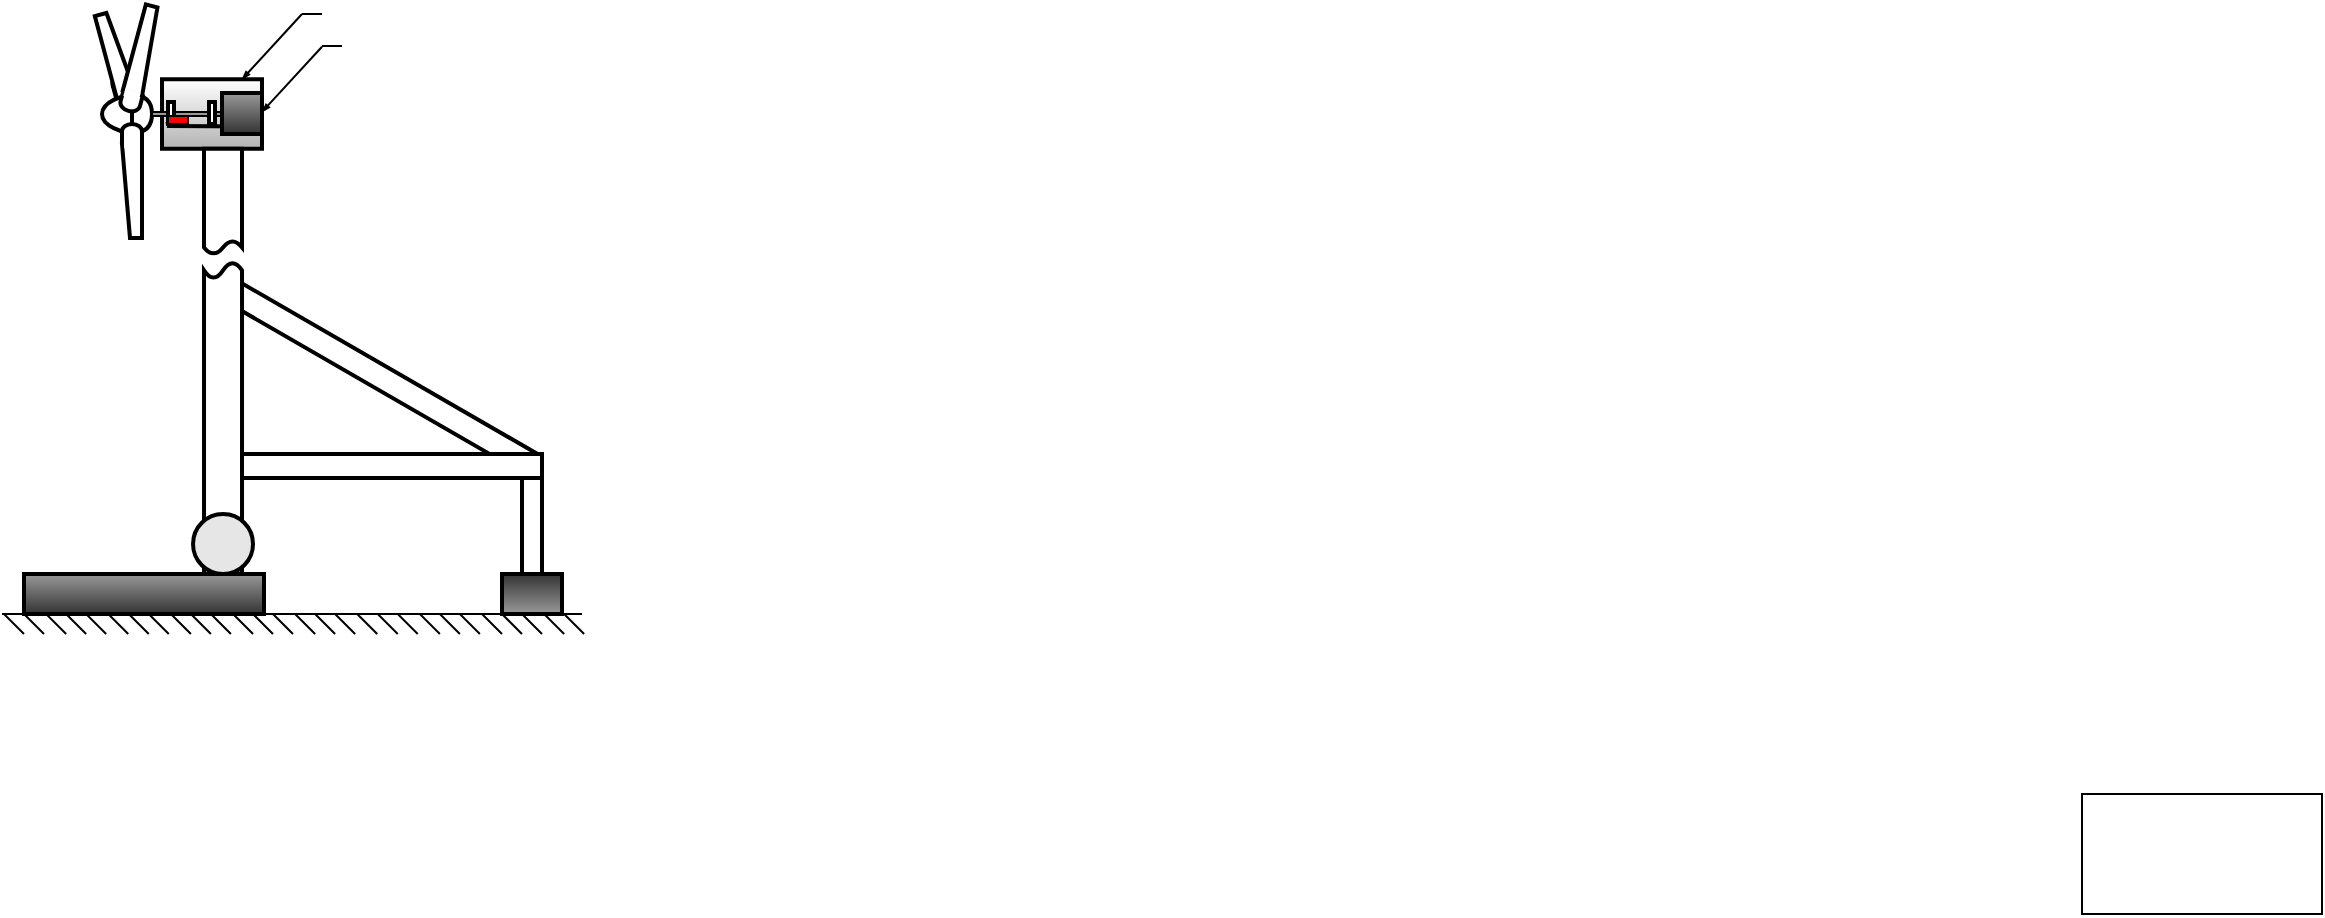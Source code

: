 <mxfile version="14.4.8" type="google" pages="2"><diagram id="IuGWViyzF6JiXR_5oGjX" name="Page-1"><mxGraphModel dx="781" dy="1151" grid="1" gridSize="10" guides="1" tooltips="1" connect="1" arrows="0" fold="1" page="1" pageScale="1" pageWidth="850" pageHeight="1100" math="0" shadow="0"><root><mxCell id="0"/><mxCell id="1" parent="0"/><mxCell id="r4L8Mqo4bVI7-Z95vTAD-11" value="" style="rounded=0;whiteSpace=wrap;html=1;rotation=30;strokeWidth=2;" parent="1" vertex="1"><mxGeometry x="171.71" y="255.71" width="175.51" height="12" as="geometry"/></mxCell><mxCell id="CutNhMuoMRTzPZjCiV71-31" value="" style="group;rotation=-195;strokeWidth=2;" parent="1" vertex="1" connectable="0"><mxGeometry x="124" y="79" width="20" height="54" as="geometry"/></mxCell><mxCell id="CutNhMuoMRTzPZjCiV71-32" value="" style="shape=cylinder3;whiteSpace=wrap;html=1;boundedLbl=1;backgroundOutline=1;size=3.667;rotation=-375;strokeWidth=2;" parent="CutNhMuoMRTzPZjCiV71-31" vertex="1"><mxGeometry x="3" y="31.32" width="10" height="21.789" as="geometry"/></mxCell><mxCell id="CutNhMuoMRTzPZjCiV71-33" value="" style="rounded=0;whiteSpace=wrap;html=1;strokeColor=none;rotation=-195;strokeWidth=2;" parent="CutNhMuoMRTzPZjCiV71-31" vertex="1"><mxGeometry y="14.04" width="19.5" height="27.853" as="geometry"/></mxCell><mxCell id="CutNhMuoMRTzPZjCiV71-34" value="" style="shape=stencil(rZJNDoMgEIVPw55CPEBD23uMipWIYIBqe/vyZ1JrdWGasJn3hm8GZhBltoWBI4IV9BzRCyKklFB7hXixTcoJ4xRPKS5yCHbglUvaCEZAKfNF64zu+CRqlxFCtdwIF1x6Rfjsc8KhrISquxv9UPXCmO0BAmFlzHavx9D8MxUhua/XV9uI3HYYUqgPxhJxAFD8m3DoGce+opLa8s0syry+GkhUN6ZIWaMN3xlvI6RMu/KjaiSvAFFNWxuFNw==);whiteSpace=wrap;html=1;rotation=-195;strokeWidth=2;" parent="CutNhMuoMRTzPZjCiV71-31" vertex="1"><mxGeometry x="-2" width="10" height="44.526" as="geometry"/></mxCell><mxCell id="CutNhMuoMRTzPZjCiV71-35" value="" style="rounded=0;whiteSpace=wrap;html=1;strokeColor=none;rotation=-195;strokeWidth=2;" parent="CutNhMuoMRTzPZjCiV71-31" vertex="1"><mxGeometry x="4" y="42.12" width="9" height="3.884" as="geometry"/></mxCell><mxCell id="CutNhMuoMRTzPZjCiV71-1" value="" style="ellipse;whiteSpace=wrap;html=1;strokeWidth=2;" parent="1" vertex="1"><mxGeometry x="120" y="120" width="40" height="20" as="geometry"/></mxCell><mxCell id="CutNhMuoMRTzPZjCiV71-3" value="" style="rounded=0;whiteSpace=wrap;html=1;strokeColor=none;" parent="1" vertex="1"><mxGeometry x="140" y="112.63" width="120" height="50" as="geometry"/></mxCell><mxCell id="CutNhMuoMRTzPZjCiV71-2" value="" style="shape=or;whiteSpace=wrap;html=1;strokeWidth=2;" parent="1" vertex="1"><mxGeometry x="135" y="120.5" width="10" height="19" as="geometry"/></mxCell><mxCell id="CutNhMuoMRTzPZjCiV71-20" value="" style="group;strokeWidth=2;" parent="1" vertex="1" connectable="0"><mxGeometry x="120" y="135" width="20" height="57" as="geometry"/></mxCell><mxCell id="CutNhMuoMRTzPZjCiV71-4" value="" style="shape=cylinder3;whiteSpace=wrap;html=1;boundedLbl=1;backgroundOutline=1;size=3.667;rotation=-180;strokeWidth=2;" parent="CutNhMuoMRTzPZjCiV71-20" vertex="1"><mxGeometry x="10" width="10" height="23" as="geometry"/></mxCell><mxCell id="CutNhMuoMRTzPZjCiV71-17" value="" style="rounded=0;whiteSpace=wrap;html=1;strokeColor=none;strokeWidth=2;" parent="CutNhMuoMRTzPZjCiV71-20" vertex="1"><mxGeometry y="10.6" width="19.5" height="29.4" as="geometry"/></mxCell><mxCell id="CutNhMuoMRTzPZjCiV71-16" value="" style="shape=stencil(rZJNDoMgEIVPw55CPEBD23uMipWIYIBqe/vyZ1JrdWGasJn3hm8GZhBltoWBI4IV9BzRCyKklFB7hXixTcoJ4xRPKS5yCHbglUvaCEZAKfNF64zu+CRqlxFCtdwIF1x6Rfjsc8KhrISquxv9UPXCmO0BAmFlzHavx9D8MxUhua/XV9uI3HYYUqgPxhJxAFD8m3DoGce+opLa8s0syry+GkhUN6ZIWaMN3xlvI6RMu/KjaiSvAFFNWxuFNw==);whiteSpace=wrap;html=1;strokeWidth=2;" parent="CutNhMuoMRTzPZjCiV71-20" vertex="1"><mxGeometry x="10" y="10" width="10" height="47" as="geometry"/></mxCell><mxCell id="CutNhMuoMRTzPZjCiV71-10" value="" style="rounded=0;whiteSpace=wrap;html=1;strokeColor=none;strokeWidth=2;" parent="CutNhMuoMRTzPZjCiV71-20" vertex="1"><mxGeometry x="11" y="6.5" width="8" height="5.5" as="geometry"/></mxCell><mxCell id="CutNhMuoMRTzPZjCiV71-26" value="" style="group;rotation=-165;strokeWidth=2;" parent="1" vertex="1" connectable="0"><mxGeometry x="135" y="79" width="20" height="54" as="geometry"/></mxCell><mxCell id="CutNhMuoMRTzPZjCiV71-27" value="" style="shape=cylinder3;whiteSpace=wrap;html=1;boundedLbl=1;backgroundOutline=1;size=3.667;rotation=-345;strokeWidth=2;" parent="CutNhMuoMRTzPZjCiV71-26" vertex="1"><mxGeometry x="-4" y="28.004" width="10" height="21.789" as="geometry"/></mxCell><mxCell id="CutNhMuoMRTzPZjCiV71-28" value="" style="rounded=0;whiteSpace=wrap;html=1;strokeColor=none;rotation=-165;strokeWidth=2;" parent="CutNhMuoMRTzPZjCiV71-26" vertex="1"><mxGeometry y="13.794" width="19.5" height="27.853" as="geometry"/></mxCell><mxCell id="CutNhMuoMRTzPZjCiV71-29" value="" style="shape=stencil(rZJNDoMgEIVPw55CPEBD23uMipWIYIBqe/vyZ1JrdWGasJn3hm8GZhBltoWBI4IV9BzRCyKklFB7hXixTcoJ4xRPKS5yCHbglUvaCEZAKfNF64zu+CRqlxFCtdwIF1x6Rfjsc8KhrISquxv9UPXCmO0BAmFlzHavx9D8MxUhua/XV9uI3HYYUqgPxhJxAFD8m3DoGce+opLa8s0syry+GkhUN6ZIWaMN3xlvI6RMu/KjaiSvAFFNWxuFNw==);whiteSpace=wrap;html=1;rotation=-165;strokeWidth=2;" parent="CutNhMuoMRTzPZjCiV71-26" vertex="1"><mxGeometry x="1" y="-3.259" width="10" height="44.526" as="geometry"/></mxCell><mxCell id="CutNhMuoMRTzPZjCiV71-30" value="" style="rounded=0;whiteSpace=wrap;html=1;strokeColor=none;rotation=-165;strokeWidth=2;" parent="CutNhMuoMRTzPZjCiV71-26" vertex="1"><mxGeometry x="-3.98" y="39.24" width="8" height="3.88" as="geometry"/></mxCell><mxCell id="CutNhMuoMRTzPZjCiV71-39" value="" style="whiteSpace=wrap;html=1;strokeWidth=2;fillColor=#B3B3B3;gradientColor=#ffffff;gradientDirection=north;" parent="1" vertex="1"><mxGeometry x="150" y="112.63" width="50" height="34.75" as="geometry"/></mxCell><mxCell id="CutNhMuoMRTzPZjCiV71-40" value="" style="rounded=0;whiteSpace=wrap;html=1;strokeWidth=1;fillColor=#999999;" parent="1" vertex="1"><mxGeometry x="145" y="129" width="35" height="2" as="geometry"/></mxCell><mxCell id="CutNhMuoMRTzPZjCiV71-42" value="" style="endArrow=none;html=1;strokeWidth=2;exitX=-0.053;exitY=1.256;exitDx=0;exitDy=0;exitPerimeter=0;entryX=0.964;entryY=0.817;entryDx=0;entryDy=0;entryPerimeter=0;" parent="1" source="CutNhMuoMRTzPZjCiV71-50" target="CutNhMuoMRTzPZjCiV71-41" edge="1"><mxGeometry width="50" height="50" relative="1" as="geometry"><mxPoint x="152" y="135" as="sourcePoint"/><mxPoint x="200" y="135" as="targetPoint"/></mxGeometry></mxCell><mxCell id="CutNhMuoMRTzPZjCiV71-43" value="" style="rounded=0;whiteSpace=wrap;html=1;strokeWidth=2;" parent="1" vertex="1"><mxGeometry x="153" y="124" width="3" height="11" as="geometry"/></mxCell><mxCell id="CutNhMuoMRTzPZjCiV71-44" value="" style="rounded=0;whiteSpace=wrap;html=1;strokeWidth=2;" parent="1" vertex="1"><mxGeometry x="173.5" y="124" width="3" height="11" as="geometry"/></mxCell><mxCell id="CutNhMuoMRTzPZjCiV71-41" value="" style="whiteSpace=wrap;html=1;strokeWidth=2;gradientDirection=north;gradientColor=#999999;fillColor=#333333;" parent="1" vertex="1"><mxGeometry x="180" y="119.5" width="20" height="20.5" as="geometry"/></mxCell><mxCell id="CutNhMuoMRTzPZjCiV71-47" value="" style="shape=document;whiteSpace=wrap;html=1;boundedLbl=1;size=0.125;strokeWidth=2;" parent="1" vertex="1"><mxGeometry x="171" y="147.38" width="19" height="52.62" as="geometry"/></mxCell><mxCell id="CutNhMuoMRTzPZjCiV71-48" value="" style="shape=document;whiteSpace=wrap;html=1;boundedLbl=1;size=0.051;direction=south;rotation=90;strokeWidth=2;" parent="1" vertex="1"><mxGeometry x="102.06" y="273.13" width="156.9" height="19" as="geometry"/></mxCell><mxCell id="CutNhMuoMRTzPZjCiV71-50" value="" style="rounded=0;whiteSpace=wrap;html=1;fillColor=#FF0000;strokeWidth=1;" parent="1" vertex="1"><mxGeometry x="153" y="131" width="10" height="4" as="geometry"/></mxCell><mxCell id="CutNhMuoMRTzPZjCiV71-51" value="" style="endArrow=none;html=1;strokeWidth=2;" parent="1" target="CutNhMuoMRTzPZjCiV71-50" edge="1"><mxGeometry width="50" height="50" relative="1" as="geometry"><mxPoint x="152" y="135" as="sourcePoint"/><mxPoint x="200" y="135" as="targetPoint"/></mxGeometry></mxCell><mxCell id="CutNhMuoMRTzPZjCiV71-101" value="" style="rounded=0;whiteSpace=wrap;html=1;strokeColor=#000000;strokeWidth=1;fillColor=#FFFFFF;fontFamily=Times New Roman;" parent="1" vertex="1"><mxGeometry x="1110" y="470" width="120" height="60" as="geometry"/></mxCell><mxCell id="r4L8Mqo4bVI7-Z95vTAD-2" value="" style="endArrow=none;html=1;" parent="1" edge="1"><mxGeometry width="50" height="50" relative="1" as="geometry"><mxPoint x="220" y="80" as="sourcePoint"/><mxPoint x="230" y="80" as="targetPoint"/></mxGeometry></mxCell><mxCell id="r4L8Mqo4bVI7-Z95vTAD-4" value="" style="endArrow=blockThin;html=1;endSize=2;startSize=1;endFill=1;" parent="1" edge="1"><mxGeometry width="50" height="50" relative="1" as="geometry"><mxPoint x="220" y="80" as="sourcePoint"/><mxPoint x="190" y="112.63" as="targetPoint"/></mxGeometry></mxCell><mxCell id="r4L8Mqo4bVI7-Z95vTAD-5" value="" style="endArrow=blockThin;html=1;endSize=2;startSize=1;endFill=1;" parent="1" edge="1"><mxGeometry width="50" height="50" relative="1" as="geometry"><mxPoint x="230" y="96.37" as="sourcePoint"/><mxPoint x="200" y="129.0" as="targetPoint"/></mxGeometry></mxCell><mxCell id="r4L8Mqo4bVI7-Z95vTAD-6" value="" style="endArrow=none;html=1;" parent="1" edge="1"><mxGeometry width="50" height="50" relative="1" as="geometry"><mxPoint x="230" y="96" as="sourcePoint"/><mxPoint x="240" y="96" as="targetPoint"/></mxGeometry></mxCell><mxCell id="r4L8Mqo4bVI7-Z95vTAD-7" value="" style="rounded=0;whiteSpace=wrap;html=1;fillColor=#333333;gradientColor=#999999;gradientDirection=north;strokeWidth=2;" parent="1" vertex="1"><mxGeometry x="81" y="360" width="120" height="20" as="geometry"/></mxCell><mxCell id="r4L8Mqo4bVI7-Z95vTAD-8" value="" style="ellipse;whiteSpace=wrap;html=1;aspect=fixed;gradientDirection=north;fillColor=#E6E6E6;strokeWidth=2;" parent="1" vertex="1"><mxGeometry x="165.51" y="330" width="30" height="30" as="geometry"/></mxCell><mxCell id="r4L8Mqo4bVI7-Z95vTAD-9" value="" style="rounded=0;whiteSpace=wrap;html=1;strokeWidth=2;" parent="1" vertex="1"><mxGeometry x="330" y="310" width="10" height="50" as="geometry"/></mxCell><mxCell id="r4L8Mqo4bVI7-Z95vTAD-10" value="" style="rounded=0;whiteSpace=wrap;html=1;strokeWidth=2;fillColor=#FFFFFF;" parent="1" vertex="1"><mxGeometry x="190" y="300" width="150" height="12" as="geometry"/></mxCell><mxCell id="r4L8Mqo4bVI7-Z95vTAD-12" value="" style="rounded=0;whiteSpace=wrap;html=1;fillColor=#333333;gradientColor=#999999;strokeWidth=2;" parent="1" vertex="1"><mxGeometry x="320" y="360" width="30" height="20" as="geometry"/></mxCell><mxCell id="r4L8Mqo4bVI7-Z95vTAD-13" value="" style="endArrow=none;html=1;" parent="1" edge="1"><mxGeometry width="50" height="50" relative="1" as="geometry"><mxPoint x="70" y="380" as="sourcePoint"/><mxPoint x="360" y="380" as="targetPoint"/></mxGeometry></mxCell><mxCell id="r4L8Mqo4bVI7-Z95vTAD-14" value="" style="endArrow=none;html=1;" parent="1" edge="1"><mxGeometry width="50" height="50" relative="1" as="geometry"><mxPoint x="71" y="380" as="sourcePoint"/><mxPoint x="81" y="390" as="targetPoint"/></mxGeometry></mxCell><mxCell id="r4L8Mqo4bVI7-Z95vTAD-15" value="" style="endArrow=none;html=1;" parent="1" edge="1"><mxGeometry width="50" height="50" relative="1" as="geometry"><mxPoint x="81" y="380" as="sourcePoint"/><mxPoint x="91" y="390" as="targetPoint"/></mxGeometry></mxCell><mxCell id="r4L8Mqo4bVI7-Z95vTAD-16" value="" style="endArrow=none;html=1;" parent="1" edge="1"><mxGeometry width="50" height="50" relative="1" as="geometry"><mxPoint x="92.06" y="380" as="sourcePoint"/><mxPoint x="102.06" y="390" as="targetPoint"/></mxGeometry></mxCell><mxCell id="r4L8Mqo4bVI7-Z95vTAD-17" value="" style="endArrow=none;html=1;" parent="1" edge="1"><mxGeometry width="50" height="50" relative="1" as="geometry"><mxPoint x="102.06" y="380" as="sourcePoint"/><mxPoint x="112.06" y="390" as="targetPoint"/></mxGeometry></mxCell><mxCell id="r4L8Mqo4bVI7-Z95vTAD-18" value="" style="endArrow=none;html=1;" parent="1" edge="1"><mxGeometry width="50" height="50" relative="1" as="geometry"><mxPoint x="112.06" y="380" as="sourcePoint"/><mxPoint x="122.06" y="390" as="targetPoint"/></mxGeometry></mxCell><mxCell id="r4L8Mqo4bVI7-Z95vTAD-19" value="" style="endArrow=none;html=1;" parent="1" edge="1"><mxGeometry width="50" height="50" relative="1" as="geometry"><mxPoint x="123.12" y="380" as="sourcePoint"/><mxPoint x="133.12" y="390" as="targetPoint"/></mxGeometry></mxCell><mxCell id="r4L8Mqo4bVI7-Z95vTAD-20" value="" style="endArrow=none;html=1;" parent="1" edge="1"><mxGeometry width="50" height="50" relative="1" as="geometry"><mxPoint x="133.39" y="380" as="sourcePoint"/><mxPoint x="143.39" y="390" as="targetPoint"/></mxGeometry></mxCell><mxCell id="r4L8Mqo4bVI7-Z95vTAD-21" value="" style="endArrow=none;html=1;" parent="1" edge="1"><mxGeometry width="50" height="50" relative="1" as="geometry"><mxPoint x="143.39" y="380" as="sourcePoint"/><mxPoint x="153.39" y="390" as="targetPoint"/></mxGeometry></mxCell><mxCell id="r4L8Mqo4bVI7-Z95vTAD-22" value="" style="endArrow=none;html=1;" parent="1" edge="1"><mxGeometry width="50" height="50" relative="1" as="geometry"><mxPoint x="154.45" y="380" as="sourcePoint"/><mxPoint x="164.45" y="390" as="targetPoint"/></mxGeometry></mxCell><mxCell id="r4L8Mqo4bVI7-Z95vTAD-23" value="" style="endArrow=none;html=1;" parent="1" edge="1"><mxGeometry width="50" height="50" relative="1" as="geometry"><mxPoint x="164.45" y="380" as="sourcePoint"/><mxPoint x="174.45" y="390" as="targetPoint"/></mxGeometry></mxCell><mxCell id="r4L8Mqo4bVI7-Z95vTAD-24" value="" style="endArrow=none;html=1;" parent="1" edge="1"><mxGeometry width="50" height="50" relative="1" as="geometry"><mxPoint x="174.45" y="380" as="sourcePoint"/><mxPoint x="184.45" y="390" as="targetPoint"/></mxGeometry></mxCell><mxCell id="r4L8Mqo4bVI7-Z95vTAD-25" value="" style="endArrow=none;html=1;" parent="1" edge="1"><mxGeometry width="50" height="50" relative="1" as="geometry"><mxPoint x="185.51" y="380" as="sourcePoint"/><mxPoint x="195.51" y="390" as="targetPoint"/></mxGeometry></mxCell><mxCell id="r4L8Mqo4bVI7-Z95vTAD-26" value="" style="endArrow=none;html=1;" parent="1" edge="1"><mxGeometry width="50" height="50" relative="1" as="geometry"><mxPoint x="195.49" y="380" as="sourcePoint"/><mxPoint x="205.49" y="390" as="targetPoint"/></mxGeometry></mxCell><mxCell id="r4L8Mqo4bVI7-Z95vTAD-27" value="" style="endArrow=none;html=1;" parent="1" edge="1"><mxGeometry width="50" height="50" relative="1" as="geometry"><mxPoint x="205.49" y="380" as="sourcePoint"/><mxPoint x="215.49" y="390" as="targetPoint"/></mxGeometry></mxCell><mxCell id="r4L8Mqo4bVI7-Z95vTAD-28" value="" style="endArrow=none;html=1;" parent="1" edge="1"><mxGeometry width="50" height="50" relative="1" as="geometry"><mxPoint x="216.55" y="380" as="sourcePoint"/><mxPoint x="226.55" y="390" as="targetPoint"/></mxGeometry></mxCell><mxCell id="r4L8Mqo4bVI7-Z95vTAD-29" value="" style="endArrow=none;html=1;" parent="1" edge="1"><mxGeometry width="50" height="50" relative="1" as="geometry"><mxPoint x="226.55" y="380" as="sourcePoint"/><mxPoint x="236.55" y="390" as="targetPoint"/></mxGeometry></mxCell><mxCell id="r4L8Mqo4bVI7-Z95vTAD-30" value="" style="endArrow=none;html=1;" parent="1" edge="1"><mxGeometry width="50" height="50" relative="1" as="geometry"><mxPoint x="236.55" y="380" as="sourcePoint"/><mxPoint x="246.55" y="390" as="targetPoint"/></mxGeometry></mxCell><mxCell id="r4L8Mqo4bVI7-Z95vTAD-31" value="" style="endArrow=none;html=1;" parent="1" edge="1"><mxGeometry width="50" height="50" relative="1" as="geometry"><mxPoint x="247.61" y="380" as="sourcePoint"/><mxPoint x="257.61" y="390" as="targetPoint"/></mxGeometry></mxCell><mxCell id="r4L8Mqo4bVI7-Z95vTAD-32" value="" style="endArrow=none;html=1;" parent="1" edge="1"><mxGeometry width="50" height="50" relative="1" as="geometry"><mxPoint x="257.88" y="380" as="sourcePoint"/><mxPoint x="267.88" y="390" as="targetPoint"/></mxGeometry></mxCell><mxCell id="r4L8Mqo4bVI7-Z95vTAD-33" value="" style="endArrow=none;html=1;" parent="1" edge="1"><mxGeometry width="50" height="50" relative="1" as="geometry"><mxPoint x="267.88" y="380" as="sourcePoint"/><mxPoint x="277.88" y="390" as="targetPoint"/></mxGeometry></mxCell><mxCell id="r4L8Mqo4bVI7-Z95vTAD-34" value="" style="endArrow=none;html=1;" parent="1" edge="1"><mxGeometry width="50" height="50" relative="1" as="geometry"><mxPoint x="278.94" y="380" as="sourcePoint"/><mxPoint x="288.94" y="390" as="targetPoint"/></mxGeometry></mxCell><mxCell id="r4L8Mqo4bVI7-Z95vTAD-35" value="" style="endArrow=none;html=1;" parent="1" edge="1"><mxGeometry width="50" height="50" relative="1" as="geometry"><mxPoint x="288.94" y="380" as="sourcePoint"/><mxPoint x="298.94" y="390" as="targetPoint"/></mxGeometry></mxCell><mxCell id="r4L8Mqo4bVI7-Z95vTAD-36" value="" style="endArrow=none;html=1;" parent="1" edge="1"><mxGeometry width="50" height="50" relative="1" as="geometry"><mxPoint x="298.94" y="380" as="sourcePoint"/><mxPoint x="308.94" y="390" as="targetPoint"/></mxGeometry></mxCell><mxCell id="r4L8Mqo4bVI7-Z95vTAD-37" value="" style="endArrow=none;html=1;" parent="1" edge="1"><mxGeometry width="50" height="50" relative="1" as="geometry"><mxPoint x="310.0" y="380" as="sourcePoint"/><mxPoint x="320.0" y="390" as="targetPoint"/></mxGeometry></mxCell><mxCell id="r4L8Mqo4bVI7-Z95vTAD-38" value="" style="endArrow=none;html=1;" parent="1" edge="1"><mxGeometry width="50" height="50" relative="1" as="geometry"><mxPoint x="320" y="380" as="sourcePoint"/><mxPoint x="330" y="390" as="targetPoint"/></mxGeometry></mxCell><mxCell id="r4L8Mqo4bVI7-Z95vTAD-39" value="" style="endArrow=none;html=1;" parent="1" edge="1"><mxGeometry width="50" height="50" relative="1" as="geometry"><mxPoint x="330" y="380" as="sourcePoint"/><mxPoint x="340" y="390" as="targetPoint"/></mxGeometry></mxCell><mxCell id="r4L8Mqo4bVI7-Z95vTAD-40" value="" style="endArrow=none;html=1;" parent="1" edge="1"><mxGeometry width="50" height="50" relative="1" as="geometry"><mxPoint x="341.06" y="380" as="sourcePoint"/><mxPoint x="351.06" y="390" as="targetPoint"/></mxGeometry></mxCell><mxCell id="r4L8Mqo4bVI7-Z95vTAD-41" value="" style="endArrow=none;html=1;" parent="1" edge="1"><mxGeometry width="50" height="50" relative="1" as="geometry"><mxPoint x="351.06" y="380" as="sourcePoint"/><mxPoint x="361.06" y="390" as="targetPoint"/></mxGeometry></mxCell></root></mxGraphModel></diagram><diagram id="79cvDVNLeQ5BN0rjcyW1" name="Page-2"><mxGraphModel dx="539" dy="794" grid="1" gridSize="10" guides="1" tooltips="1" connect="1" arrows="1" fold="1" page="1" pageScale="1" pageWidth="850" pageHeight="1100" math="0" shadow="0"><root><mxCell id="DZEAZstwHsH8dn_DQITf-0"/><mxCell id="DZEAZstwHsH8dn_DQITf-1" parent="DZEAZstwHsH8dn_DQITf-0"/><mxCell id="DZEAZstwHsH8dn_DQITf-30" value="" style="rounded=1;whiteSpace=wrap;html=1;strokeWidth=2;fontFamily=Times New Roman;strokeColor=none;fillColor=#E6E6E6;shadow=1;" parent="DZEAZstwHsH8dn_DQITf-1" vertex="1"><mxGeometry x="110" y="310" width="520" height="220" as="geometry"/></mxCell><mxCell id="DZEAZstwHsH8dn_DQITf-43" value="LOAD" style="rounded=0;whiteSpace=wrap;html=1;strokeColor=#000000;strokeWidth=2;fontFamily=Times New Roman;fillColor=#66B2FF;fontStyle=1;shadow=1;" parent="DZEAZstwHsH8dn_DQITf-1" vertex="1"><mxGeometry x="650" y="410" width="70" height="80" as="geometry"/></mxCell><mxCell id="DZEAZstwHsH8dn_DQITf-51" value="" style="endArrow=none;html=1;strokeWidth=2;fontFamily=Times New Roman;rounded=1;startArrow=oval;startFill=1;endSize=1;startSize=1;endFill=0;strokeColor=#FF0000;shadow=1;" parent="DZEAZstwHsH8dn_DQITf-1" edge="1"><mxGeometry width="50" height="50" relative="1" as="geometry"><mxPoint x="709.66" y="430" as="sourcePoint"/><mxPoint x="710" y="340" as="targetPoint"/></mxGeometry></mxCell><mxCell id="DZEAZstwHsH8dn_DQITf-44" value="" style="endArrow=oval;html=1;strokeWidth=2;fontFamily=Times New Roman;rounded=1;startArrow=oval;startFill=1;endSize=1;startSize=1;endFill=1;strokeColor=#FF0000;shadow=1;" parent="DZEAZstwHsH8dn_DQITf-1" edge="1"><mxGeometry width="50" height="50" relative="1" as="geometry"><mxPoint x="659.66" y="430" as="sourcePoint"/><mxPoint x="660" y="340" as="targetPoint"/></mxGeometry></mxCell><mxCell id="DZEAZstwHsH8dn_DQITf-28" value="" style="rounded=1;whiteSpace=wrap;html=1;strokeWidth=2;fontFamily=Times New Roman;strokeColor=none;fillColor=#E6E6E6;shadow=1;" parent="DZEAZstwHsH8dn_DQITf-1" vertex="1"><mxGeometry x="110" y="65" width="620" height="155" as="geometry"/></mxCell><mxCell id="DZEAZstwHsH8dn_DQITf-29" value="" style="rounded=1;whiteSpace=wrap;html=1;strokeWidth=2;fontFamily=Times New Roman;strokeColor=none;fillColor=#E6E6E6;shadow=1;" parent="DZEAZstwHsH8dn_DQITf-1" vertex="1"><mxGeometry x="110" y="230" width="620" height="70" as="geometry"/></mxCell><mxCell id="DZEAZstwHsH8dn_DQITf-3" style="edgeStyle=orthogonalEdgeStyle;rounded=0;orthogonalLoop=1;jettySize=auto;html=1;exitX=0.5;exitY=0;exitDx=0;exitDy=0;entryX=0.5;entryY=1;entryDx=0;entryDy=0;endArrow=none;endFill=0;endSize=3;strokeColor=#0000FF;strokeWidth=2;fontFamily=Times New Roman;shadow=1;dashed=1;dashPattern=1 1;" parent="DZEAZstwHsH8dn_DQITf-1" source="DZEAZstwHsH8dn_DQITf-4" target="DZEAZstwHsH8dn_DQITf-23" edge="1"><mxGeometry relative="1" as="geometry"/></mxCell><mxCell id="DZEAZstwHsH8dn_DQITf-34" style="rounded=0;orthogonalLoop=1;jettySize=auto;html=1;exitX=0.5;exitY=1;exitDx=0;exitDy=0;dashed=1;endArrow=none;endFill=0;endSize=3;strokeColor=#0000FF;strokeWidth=2;fontFamily=Times New Roman;shadow=1;" parent="DZEAZstwHsH8dn_DQITf-1" source="DZEAZstwHsH8dn_DQITf-4" target="DZEAZstwHsH8dn_DQITf-14" edge="1"><mxGeometry relative="1" as="geometry"><mxPoint x="210" y="270" as="targetPoint"/></mxGeometry></mxCell><mxCell id="DZEAZstwHsH8dn_DQITf-37" style="edgeStyle=orthogonalEdgeStyle;rounded=0;orthogonalLoop=1;jettySize=auto;html=1;exitX=0.5;exitY=1;exitDx=0;exitDy=0;dashed=1;endArrow=none;endFill=0;endSize=3;strokeColor=#0000FF;strokeWidth=2;fontFamily=Times New Roman;dashPattern=1 1;shadow=1;" parent="DZEAZstwHsH8dn_DQITf-1" source="DZEAZstwHsH8dn_DQITf-6" target="DZEAZstwHsH8dn_DQITf-10" edge="1"><mxGeometry relative="1" as="geometry"><Array as="points"><mxPoint x="418" y="320"/><mxPoint x="310" y="320"/></Array></mxGeometry></mxCell><mxCell id="DZEAZstwHsH8dn_DQITf-6" value="Rotor Speed:&lt;br&gt;&lt;div&gt;60t Gear&lt;/div&gt;" style="rounded=1;whiteSpace=wrap;html=1;strokeColor=#000000;strokeWidth=1;fontFamily=Times New Roman;fillColor=#CCCCCC;shadow=1;" parent="DZEAZstwHsH8dn_DQITf-1" vertex="1"><mxGeometry x="382.5" y="147.5" width="70" height="30" as="geometry"/></mxCell><mxCell id="DZEAZstwHsH8dn_DQITf-8" style="edgeStyle=orthogonalEdgeStyle;rounded=0;orthogonalLoop=1;jettySize=auto;html=1;exitX=0.5;exitY=1;exitDx=0;exitDy=0;endArrow=none;endFill=0;endSize=3;strokeColor=#0000FF;strokeWidth=2;fontFamily=Times New Roman;shadow=1;dashed=1;dashPattern=1 1;" parent="DZEAZstwHsH8dn_DQITf-1" source="DZEAZstwHsH8dn_DQITf-9" target="DZEAZstwHsH8dn_DQITf-4" edge="1"><mxGeometry relative="1" as="geometry"><Array as="points"><mxPoint x="333" y="177"/><mxPoint x="333" y="190"/></Array></mxGeometry></mxCell><mxCell id="DZEAZstwHsH8dn_DQITf-9" value="&lt;div align=&quot;left&quot;&gt;Rotor Speed:&lt;br&gt;&lt;/div&gt;&lt;div align=&quot;left&quot;&gt;Hall Effect&lt;br&gt;&lt;/div&gt;" style="rounded=1;whiteSpace=wrap;html=1;strokeColor=#000000;strokeWidth=1;fontFamily=Times New Roman;fillColor=#CCCCCC;shadow=1;" parent="DZEAZstwHsH8dn_DQITf-1" vertex="1"><mxGeometry x="297.5" y="148.5" width="75" height="28" as="geometry"/></mxCell><mxCell id="XCfv6hLZ5ELh-9aV2ICY-6" style="edgeStyle=orthogonalEdgeStyle;rounded=0;orthogonalLoop=1;jettySize=auto;html=1;startArrow=none;startFill=0;startSize=1;endArrow=oval;endFill=1;endSize=2;strokeColor=#0000FF;strokeWidth=2;fontFamily=Times New Roman;shadow=1;" parent="DZEAZstwHsH8dn_DQITf-1" source="DZEAZstwHsH8dn_DQITf-10" edge="1"><mxGeometry relative="1" as="geometry"><mxPoint x="570" y="480" as="targetPoint"/><Array as="points"><mxPoint x="360" y="490"/><mxPoint x="360" y="520"/><mxPoint x="570" y="520"/></Array></mxGeometry></mxCell><mxCell id="DZEAZstwHsH8dn_DQITf-10" value="&lt;div&gt;&lt;b&gt;NUCLEO L476RG&lt;/b&gt;&lt;/div&gt;&lt;div&gt;&lt;br&gt;&lt;/div&gt;&lt;div&gt;MicroPython-based Controller&lt;br&gt;&lt;/div&gt;" style="rounded=0;whiteSpace=wrap;html=1;strokeColor=#000000;strokeWidth=1;fillColor=#FFFFFF;fontFamily=Times New Roman;shadow=1;" parent="DZEAZstwHsH8dn_DQITf-1" vertex="1"><mxGeometry x="275" y="430" width="120" height="60" as="geometry"/></mxCell><mxCell id="DZEAZstwHsH8dn_DQITf-35" style="edgeStyle=orthogonalEdgeStyle;rounded=0;orthogonalLoop=1;jettySize=auto;html=1;exitX=0.5;exitY=1;exitDx=0;exitDy=0;dashed=1;dashPattern=1 1;endArrow=none;endFill=0;endSize=3;strokeColor=#0000FF;strokeWidth=2;fontFamily=Times New Roman;" parent="DZEAZstwHsH8dn_DQITf-1" source="DZEAZstwHsH8dn_DQITf-12" edge="1"><mxGeometry relative="1" as="geometry"><Array as="points"><mxPoint x="300" y="430"/></Array></mxGeometry></mxCell><mxCell id="DZEAZstwHsH8dn_DQITf-39" style="edgeStyle=orthogonalEdgeStyle;rounded=0;orthogonalLoop=1;jettySize=auto;html=1;exitX=0.5;exitY=1;exitDx=0;exitDy=0;entryX=0.208;entryY=-0.039;entryDx=0;entryDy=0;entryPerimeter=0;dashed=1;dashPattern=1 1;endArrow=none;endFill=0;endSize=3;strokeColor=#0000FF;strokeWidth=2;fontFamily=Times New Roman;shadow=1;" parent="DZEAZstwHsH8dn_DQITf-1" source="DZEAZstwHsH8dn_DQITf-12" target="DZEAZstwHsH8dn_DQITf-10" edge="1"><mxGeometry relative="1" as="geometry"/></mxCell><mxCell id="DZEAZstwHsH8dn_DQITf-12" value="Wind Speed: Hall Effect" style="rounded=1;whiteSpace=wrap;html=1;strokeColor=#000000;strokeWidth=1;fontFamily=Times New Roman;fillColor=#CCCCCC;shadow=1;" parent="DZEAZstwHsH8dn_DQITf-1" vertex="1"><mxGeometry x="265" y="240" width="70" height="30" as="geometry"/></mxCell><mxCell id="DZEAZstwHsH8dn_DQITf-62" style="edgeStyle=orthogonalEdgeStyle;rounded=0;orthogonalLoop=1;jettySize=auto;html=1;entryX=0;entryY=0.5;entryDx=0;entryDy=0;startArrow=oval;startFill=1;startSize=1;endArrow=oval;endFill=1;endSize=1;strokeColor=#0000FF;strokeWidth=2;fontFamily=Times New Roman;shadow=1;" parent="DZEAZstwHsH8dn_DQITf-1" source="DZEAZstwHsH8dn_DQITf-13" target="DZEAZstwHsH8dn_DQITf-61" edge="1"><mxGeometry relative="1" as="geometry"><Array as="points"><mxPoint x="560" y="470"/><mxPoint x="560" y="335"/></Array></mxGeometry></mxCell><mxCell id="DZEAZstwHsH8dn_DQITf-14" value="&lt;div&gt;&lt;b&gt;Raspberry Pi 3B&lt;/b&gt;&lt;/div&gt;&lt;div&gt;&lt;br&gt;&lt;/div&gt;Datalogger" style="rounded=0;whiteSpace=wrap;html=1;strokeColor=#000000;strokeWidth=1;fillColor=#FFFFFF;fontFamily=Times New Roman;shadow=1;" parent="DZEAZstwHsH8dn_DQITf-1" vertex="1"><mxGeometry x="160" y="430" width="100" height="60" as="geometry"/></mxCell><mxCell id="DZEAZstwHsH8dn_DQITf-25" style="edgeStyle=orthogonalEdgeStyle;rounded=0;orthogonalLoop=1;jettySize=auto;html=1;exitX=0.25;exitY=1;exitDx=0;exitDy=0;endArrow=none;endFill=0;endSize=3;strokeColor=#0000FF;strokeWidth=2;fontFamily=Times New Roman;shadow=1;" parent="DZEAZstwHsH8dn_DQITf-1" source="DZEAZstwHsH8dn_DQITf-17" edge="1"><mxGeometry relative="1" as="geometry"><mxPoint x="427.357" y="430" as="targetPoint"/></mxGeometry></mxCell><mxCell id="DZEAZstwHsH8dn_DQITf-27" style="edgeStyle=orthogonalEdgeStyle;rounded=0;orthogonalLoop=1;jettySize=auto;html=1;exitX=0.75;exitY=1;exitDx=0;exitDy=0;endArrow=none;endFill=0;endSize=3;strokeColor=#0000FF;strokeWidth=2;fontFamily=Times New Roman;shadow=1;" parent="DZEAZstwHsH8dn_DQITf-1" source="DZEAZstwHsH8dn_DQITf-17" edge="1"><mxGeometry relative="1" as="geometry"><mxPoint x="482.786" y="430" as="targetPoint"/></mxGeometry></mxCell><mxCell id="DZEAZstwHsH8dn_DQITf-17" value="&lt;div&gt;Frequency -&amp;gt; Voltage &lt;br&gt;&lt;/div&gt;&lt;div&gt;Converter&lt;/div&gt;" style="rounded=0;whiteSpace=wrap;html=1;strokeColor=#000000;strokeWidth=1;fontFamily=Times New Roman;shadow=1;fillColor=#CCCCCC;" parent="DZEAZstwHsH8dn_DQITf-1" vertex="1"><mxGeometry x="400" y="360" width="110" height="38" as="geometry"/></mxCell><mxCell id="DZEAZstwHsH8dn_DQITf-21" style="edgeStyle=orthogonalEdgeStyle;rounded=0;orthogonalLoop=1;jettySize=auto;html=1;exitX=0.5;exitY=1;exitDx=0;exitDy=0;endArrow=none;endFill=0;endSize=3;strokeColor=#0000FF;strokeWidth=2;fontFamily=Times New Roman;shadow=1;" parent="DZEAZstwHsH8dn_DQITf-1" source="DZEAZstwHsH8dn_DQITf-22" target="DZEAZstwHsH8dn_DQITf-13" edge="1"><mxGeometry relative="1" as="geometry"><Array as="points"><mxPoint x="550" y="460"/></Array></mxGeometry></mxCell><mxCell id="DZEAZstwHsH8dn_DQITf-22" value="Wind Angle" style="rounded=1;whiteSpace=wrap;html=1;strokeColor=#000000;strokeWidth=1;fontFamily=Times New Roman;fillColor=#CCCCCC;shadow=1;" parent="DZEAZstwHsH8dn_DQITf-1" vertex="1"><mxGeometry x="520" y="240" width="60" height="30" as="geometry"/></mxCell><mxCell id="DZEAZstwHsH8dn_DQITf-23" value="Accelerometer" style="rounded=1;whiteSpace=wrap;html=1;strokeColor=#000000;strokeWidth=1;fontFamily=Times New Roman;fillColor=#CCCCCC;shadow=1;" parent="DZEAZstwHsH8dn_DQITf-1" vertex="1"><mxGeometry x="172.5" y="82" width="75" height="28" as="geometry"/></mxCell><mxCell id="DZEAZstwHsH8dn_DQITf-38" value="" style="endArrow=none;dashed=1;html=1;dashPattern=1 1;strokeColor=#0000FF;strokeWidth=2;fontFamily=Times New Roman;shadow=1;startSize=2;startArrow=oval;startFill=1;" parent="DZEAZstwHsH8dn_DQITf-1" edge="1"><mxGeometry width="50" height="50" relative="1" as="geometry"><mxPoint x="310" y="370" as="sourcePoint"/><mxPoint x="400" y="370" as="targetPoint"/></mxGeometry></mxCell><mxCell id="DZEAZstwHsH8dn_DQITf-40" value="" style="endArrow=none;dashed=1;html=1;dashPattern=1 1;strokeColor=#0000FF;strokeWidth=2;fontFamily=Times New Roman;shadow=1;startArrow=oval;startFill=0;endSize=1;startSize=2;sourcePerimeterSpacing=0;" parent="DZEAZstwHsH8dn_DQITf-1" edge="1"><mxGeometry width="50" height="50" relative="1" as="geometry"><mxPoint x="300" y="390" as="sourcePoint"/><mxPoint x="400" y="390" as="targetPoint"/></mxGeometry></mxCell><mxCell id="DZEAZstwHsH8dn_DQITf-56" style="edgeStyle=orthogonalEdgeStyle;rounded=0;orthogonalLoop=1;jettySize=auto;html=1;exitX=0.75;exitY=1;exitDx=0;exitDy=0;startArrow=oval;startFill=1;startSize=1;endArrow=oval;endFill=1;endSize=1;strokeColor=#FF0000;strokeWidth=2;fontFamily=Times New Roman;shadow=1;" parent="DZEAZstwHsH8dn_DQITf-1" source="DZEAZstwHsH8dn_DQITf-41" edge="1"><mxGeometry relative="1" as="geometry"><mxPoint x="660" y="340.0" as="targetPoint"/><Array as="points"><mxPoint x="630" y="170"/><mxPoint x="630" y="210"/><mxPoint x="660" y="210"/></Array></mxGeometry></mxCell><mxCell id="DZEAZstwHsH8dn_DQITf-45" value="" style="endArrow=oval;html=1;strokeWidth=2;fontFamily=Times New Roman;startArrow=oval;startFill=1;endSize=1;startSize=1;endFill=1;strokeColor=#FF0000;shadow=1;" parent="DZEAZstwHsH8dn_DQITf-1" edge="1"><mxGeometry width="50" height="50" relative="1" as="geometry"><mxPoint x="659.66" y="430" as="sourcePoint"/><mxPoint x="669.66" y="430" as="targetPoint"/></mxGeometry></mxCell><mxCell id="DZEAZstwHsH8dn_DQITf-46" value="" style="endArrow=oval;html=1;strokeWidth=2;fontFamily=Times New Roman;startArrow=oval;startFill=1;endSize=1;startSize=1;endFill=1;strokeColor=#FF0000;shadow=1;" parent="DZEAZstwHsH8dn_DQITf-1" edge="1"><mxGeometry width="50" height="50" relative="1" as="geometry"><mxPoint x="669.66" y="430" as="sourcePoint"/><mxPoint x="674.66" y="420" as="targetPoint"/></mxGeometry></mxCell><mxCell id="DZEAZstwHsH8dn_DQITf-47" value="" style="endArrow=oval;html=1;strokeWidth=2;fontFamily=Times New Roman;startArrow=oval;startFill=1;endSize=1;startSize=1;endFill=1;strokeColor=#FF0000;shadow=1;" parent="DZEAZstwHsH8dn_DQITf-1" edge="1"><mxGeometry width="50" height="50" relative="1" as="geometry"><mxPoint x="684.66" y="440" as="sourcePoint"/><mxPoint x="674.66" y="420" as="targetPoint"/><Array as="points"/></mxGeometry></mxCell><mxCell id="DZEAZstwHsH8dn_DQITf-48" value="" style="endArrow=oval;html=1;strokeWidth=2;fontFamily=Times New Roman;startArrow=oval;startFill=1;endSize=1;startSize=1;endFill=1;strokeColor=#FF0000;shadow=1;" parent="DZEAZstwHsH8dn_DQITf-1" edge="1"><mxGeometry width="50" height="50" relative="1" as="geometry"><mxPoint x="684.66" y="440" as="sourcePoint"/><mxPoint x="694.66" y="420" as="targetPoint"/><Array as="points"/></mxGeometry></mxCell><mxCell id="DZEAZstwHsH8dn_DQITf-49" value="" style="endArrow=oval;html=1;strokeWidth=2;fontFamily=Times New Roman;startArrow=oval;startFill=1;endSize=1;startSize=1;endFill=1;strokeColor=#FF0000;shadow=1;" parent="DZEAZstwHsH8dn_DQITf-1" edge="1"><mxGeometry width="50" height="50" relative="1" as="geometry"><mxPoint x="699.66" y="430" as="sourcePoint"/><mxPoint x="694.66" y="420" as="targetPoint"/><Array as="points"/></mxGeometry></mxCell><mxCell id="DZEAZstwHsH8dn_DQITf-50" value="" style="endArrow=oval;html=1;strokeWidth=2;fontFamily=Times New Roman;startArrow=oval;startFill=1;endSize=1;startSize=1;endFill=1;strokeColor=#FF0000;shadow=1;" parent="DZEAZstwHsH8dn_DQITf-1" edge="1"><mxGeometry width="50" height="50" relative="1" as="geometry"><mxPoint x="700" y="430.0" as="sourcePoint"/><mxPoint x="710" y="430.0" as="targetPoint"/><Array as="points"/></mxGeometry></mxCell><mxCell id="DZEAZstwHsH8dn_DQITf-57" style="edgeStyle=orthogonalEdgeStyle;rounded=0;orthogonalLoop=1;jettySize=auto;html=1;exitX=0.75;exitY=1;exitDx=0;exitDy=0;startArrow=none;startFill=0;startSize=1;endArrow=none;endFill=0;endSize=1;strokeColor=#FF0000;strokeWidth=2;fontFamily=Times New Roman;shadow=1;" parent="DZEAZstwHsH8dn_DQITf-1" source="DZEAZstwHsH8dn_DQITf-41" edge="1"><mxGeometry relative="1" as="geometry"><mxPoint x="710" y="340.0" as="targetPoint"/><Array as="points"><mxPoint x="640" y="190"/><mxPoint x="710" y="190"/></Array></mxGeometry></mxCell><mxCell id="DZEAZstwHsH8dn_DQITf-63" style="edgeStyle=orthogonalEdgeStyle;rounded=0;orthogonalLoop=1;jettySize=auto;html=1;exitX=0;exitY=0.5;exitDx=0;exitDy=0;startArrow=oval;startFill=1;startSize=1;endArrow=oval;endFill=1;endSize=1;strokeColor=#0000FF;strokeWidth=2;fontFamily=Times New Roman;shadow=1;" parent="DZEAZstwHsH8dn_DQITf-1" source="DZEAZstwHsH8dn_DQITf-59" target="DZEAZstwHsH8dn_DQITf-13" edge="1"><mxGeometry relative="1" as="geometry"><mxPoint x="505" y="475" as="targetPoint"/><Array as="points"><mxPoint x="570" y="378"/><mxPoint x="570" y="480"/></Array></mxGeometry></mxCell><mxCell id="DZEAZstwHsH8dn_DQITf-59" value="" style="rounded=0;whiteSpace=wrap;html=1;strokeColor=#000000;strokeWidth=1;fillColor=#CCCCCC;fontFamily=Times New Roman;align=center;shadow=1;" parent="DZEAZstwHsH8dn_DQITf-1" vertex="1"><mxGeometry x="655" y="361.25" width="60" height="32.5" as="geometry"/></mxCell><mxCell id="DZEAZstwHsH8dn_DQITf-52" value="V" style="ellipse;whiteSpace=wrap;html=1;aspect=fixed;strokeColor=#000000;strokeWidth=1;fontFamily=Times New Roman;align=center;fillColor=#CCCCCC;fontStyle=1;shadow=0;" parent="DZEAZstwHsH8dn_DQITf-1" vertex="1"><mxGeometry x="675.5" y="369.5" width="19" height="19" as="geometry"/></mxCell><mxCell id="DZEAZstwHsH8dn_DQITf-53" value="+" style="text;html=1;strokeColor=none;fillColor=none;align=center;verticalAlign=middle;whiteSpace=wrap;rounded=0;fontFamily=Times New Roman;fontStyle=1;shadow=1;" parent="DZEAZstwHsH8dn_DQITf-1" vertex="1"><mxGeometry x="663" y="368.5" width="10" height="20" as="geometry"/></mxCell><mxCell id="DZEAZstwHsH8dn_DQITf-54" value="-" style="text;html=1;strokeColor=none;fillColor=none;align=center;verticalAlign=middle;whiteSpace=wrap;rounded=0;fontFamily=Times New Roman;fontStyle=0;shadow=1;" parent="DZEAZstwHsH8dn_DQITf-1" vertex="1"><mxGeometry x="696" y="367.5" width="10" height="20" as="geometry"/></mxCell><mxCell id="DZEAZstwHsH8dn_DQITf-61" value="" style="rounded=0;whiteSpace=wrap;html=1;strokeColor=#000000;strokeWidth=1;fillColor=#CCCCCC;fontFamily=Times New Roman;align=center;shadow=1;" parent="DZEAZstwHsH8dn_DQITf-1" vertex="1"><mxGeometry x="655" y="320" width="11" height="30" as="geometry"/></mxCell><mxCell id="DZEAZstwHsH8dn_DQITf-64" value="A" style="ellipse;whiteSpace=wrap;html=1;aspect=fixed;strokeColor=#000000;strokeWidth=1;fontFamily=Times New Roman;align=center;fillColor=#CCCCCC;fontStyle=1;shadow=0;" parent="DZEAZstwHsH8dn_DQITf-1" vertex="1"><mxGeometry x="651" y="325.5" width="19" height="19" as="geometry"/></mxCell><mxCell id="XCfv6hLZ5ELh-9aV2ICY-1" value="NACELLE" style="text;html=1;align=center;verticalAlign=middle;whiteSpace=wrap;rounded=0;fontFamily=Times New Roman;rotation=-15;shadow=1;glass=0;fillColor=#ffffff;strokeColor=#000000;dashed=1;dashPattern=1 1;" parent="DZEAZstwHsH8dn_DQITf-1" vertex="1"><mxGeometry x="49.83" y="90" width="60.17" height="20" as="geometry"/></mxCell><mxCell id="XCfv6hLZ5ELh-9aV2ICY-2" value="WIND MEASURING&amp;nbsp;&amp;nbsp; SECTION&amp;nbsp;&amp;nbsp; " style="text;html=1;align=right;verticalAlign=middle;whiteSpace=wrap;rounded=0;fontFamily=Times New Roman;rotation=-15;shadow=1;fillColor=#ffffff;strokeColor=#000000;dashed=1;dashPattern=1 1;" parent="DZEAZstwHsH8dn_DQITf-1" vertex="1"><mxGeometry x="20" y="248.16" width="90" height="51.84" as="geometry"/></mxCell><mxCell id="XCfv6hLZ5ELh-9aV2ICY-4" value="ELECTRICAL BOX&amp;nbsp; " style="text;html=1;align=right;verticalAlign=middle;whiteSpace=wrap;rounded=0;fontFamily=Times New Roman;rotation=-15;shadow=1;dashed=1;dashPattern=1 1;fillColor=#ffffff;strokeColor=#000000;" parent="DZEAZstwHsH8dn_DQITf-1" vertex="1"><mxGeometry x="30" y="352.68" width="80" height="34.82" as="geometry"/></mxCell><mxCell id="XCfv6hLZ5ELh-9aV2ICY-8" style="edgeStyle=orthogonalEdgeStyle;rounded=0;orthogonalLoop=1;jettySize=auto;html=1;exitX=0.5;exitY=1;exitDx=0;exitDy=0;startArrow=none;startFill=0;startSize=1;endArrow=oval;endFill=1;endSize=2;strokeColor=#0000FF;strokeWidth=2;fontFamily=Times New Roman;shadow=1;" parent="DZEAZstwHsH8dn_DQITf-1" edge="1"><mxGeometry relative="1" as="geometry"><mxPoint x="560" y="470" as="targetPoint"/><mxPoint x="370" y="490" as="sourcePoint"/><Array as="points"><mxPoint x="370" y="510"/><mxPoint x="560" y="510"/></Array></mxGeometry></mxCell><mxCell id="XCfv6hLZ5ELh-9aV2ICY-11" style="edgeStyle=orthogonalEdgeStyle;rounded=0;orthogonalLoop=1;jettySize=auto;html=1;exitX=0.5;exitY=1;exitDx=0;exitDy=0;startArrow=oval;startFill=1;startSize=1;endArrow=oval;endFill=1;endSize=1;strokeColor=#0000FF;strokeWidth=2;fontFamily=Times New Roman;shadow=1;" parent="DZEAZstwHsH8dn_DQITf-1" source="XCfv6hLZ5ELh-9aV2ICY-9" target="DZEAZstwHsH8dn_DQITf-13" edge="1"><mxGeometry relative="1" as="geometry"><Array as="points"><mxPoint x="483" y="280"/><mxPoint x="540" y="280"/><mxPoint x="540" y="450"/></Array></mxGeometry></mxCell><mxCell id="XCfv6hLZ5ELh-9aV2ICY-9" value="Nacelle Yaw" style="rounded=1;whiteSpace=wrap;html=1;strokeColor=#000000;strokeWidth=1;fontFamily=Times New Roman;fillColor=#CCCCCC;shadow=1;" parent="DZEAZstwHsH8dn_DQITf-1" vertex="1"><mxGeometry x="452.5" y="180" width="60" height="30" as="geometry"/></mxCell><mxCell id="XCfv6hLZ5ELh-9aV2ICY-15" value="" style="endArrow=none;html=1;strokeColor=#0000FF;strokeWidth=2;fontFamily=Times New Roman;dashed=1;dashPattern=1 1;entryX=0;entryY=0.5;entryDx=0;entryDy=0;shadow=1;" parent="DZEAZstwHsH8dn_DQITf-1" target="DZEAZstwHsH8dn_DQITf-10" edge="1"><mxGeometry width="50" height="50" relative="1" as="geometry"><mxPoint x="260" y="459.8" as="sourcePoint"/><mxPoint x="280" y="460" as="targetPoint"/></mxGeometry></mxCell><mxCell id="XCfv6hLZ5ELh-9aV2ICY-18" value="" style="endArrow=none;html=1;strokeColor=#0000FF;strokeWidth=2;fontFamily=Times New Roman;dashed=1;dashPattern=1 1;entryX=0;entryY=0.5;entryDx=0;entryDy=0;shadow=1;" parent="DZEAZstwHsH8dn_DQITf-1" edge="1"><mxGeometry width="50" height="50" relative="1" as="geometry"><mxPoint x="260" y="469.8" as="sourcePoint"/><mxPoint x="275" y="470" as="targetPoint"/><Array as="points"><mxPoint x="270" y="470"/></Array></mxGeometry></mxCell><mxCell id="XCfv6hLZ5ELh-9aV2ICY-19" value="" style="endArrow=none;html=1;strokeColor=#0000FF;strokeWidth=2;fontFamily=Times New Roman;dashed=1;dashPattern=1 1;entryX=0;entryY=0.5;entryDx=0;entryDy=0;shadow=1;" parent="DZEAZstwHsH8dn_DQITf-1" edge="1"><mxGeometry width="50" height="50" relative="1" as="geometry"><mxPoint x="260" y="480" as="sourcePoint"/><mxPoint x="275" y="480" as="targetPoint"/><Array as="points"><mxPoint x="270" y="480"/></Array></mxGeometry></mxCell><mxCell id="XCfv6hLZ5ELh-9aV2ICY-20" value="" style="endArrow=none;html=1;strokeColor=#0000FF;strokeWidth=2;fontFamily=Times New Roman;dashed=1;dashPattern=1 1;entryX=0;entryY=0.5;entryDx=0;entryDy=0;shadow=1;" parent="DZEAZstwHsH8dn_DQITf-1" edge="1"><mxGeometry width="50" height="50" relative="1" as="geometry"><mxPoint x="262" y="450" as="sourcePoint"/><mxPoint x="275" y="450" as="targetPoint"/><Array as="points"><mxPoint x="270" y="450"/></Array></mxGeometry></mxCell><mxCell id="XCfv6hLZ5ELh-9aV2ICY-21" value="" style="endArrow=none;html=1;strokeColor=#0000FF;strokeWidth=2;fontFamily=Times New Roman;dashed=1;dashPattern=1 1;entryX=0;entryY=0.5;entryDx=0;entryDy=0;shadow=1;" parent="DZEAZstwHsH8dn_DQITf-1" edge="1"><mxGeometry width="50" height="50" relative="1" as="geometry"><mxPoint x="260" y="440" as="sourcePoint"/><mxPoint x="273" y="440" as="targetPoint"/><Array as="points"><mxPoint x="268" y="440"/></Array></mxGeometry></mxCell><mxCell id="DZEAZstwHsH8dn_DQITf-4" value="&lt;div&gt;&lt;b&gt;Lifeline&lt;/b&gt;&lt;/div&gt;&lt;div&gt;&lt;br&gt;&lt;/div&gt;&lt;div&gt;MicroPython-based Fault Monitoring&lt;br&gt;&lt;/div&gt;" style="rounded=0;whiteSpace=wrap;html=1;strokeColor=#000000;strokeWidth=1;fontFamily=Times New Roman;fillColor=#FFFFFF;shadow=1;" parent="DZEAZstwHsH8dn_DQITf-1" vertex="1"><mxGeometry x="157.5" y="148.5" width="105" height="61.5" as="geometry"/></mxCell><mxCell id="DZEAZstwHsH8dn_DQITf-13" value="&lt;b&gt;Squirrel SQ2020&lt;/b&gt;&lt;br&gt;&lt;div&gt;&lt;br&gt;&lt;/div&gt;&lt;div&gt;Grant Datalogger&lt;br&gt;&lt;/div&gt;" style="rounded=0;whiteSpace=wrap;html=1;strokeColor=#000000;strokeWidth=1;fillColor=#FFFFFF;fontFamily=Times New Roman;shadow=1;" parent="DZEAZstwHsH8dn_DQITf-1" vertex="1"><mxGeometry x="405" y="430" width="100" height="60" as="geometry"/></mxCell><mxCell id="DZEAZstwHsH8dn_DQITf-42" value="" style="rounded=0;whiteSpace=wrap;html=1;strokeColor=#000000;strokeWidth=2;fillColor=#999999;fontFamily=Times New Roman;shadow=1;" parent="DZEAZstwHsH8dn_DQITf-1" vertex="1"><mxGeometry x="105" y="130" width="445" height="10" as="geometry"/></mxCell><mxCell id="DZEAZstwHsH8dn_DQITf-41" value="GENERATOR" style="rounded=1;whiteSpace=wrap;html=1;strokeColor=#000000;strokeWidth=2;fontFamily=Times New Roman;fillColor=#999999;fontStyle=1;shadow=1;" parent="DZEAZstwHsH8dn_DQITf-1" vertex="1"><mxGeometry x="550" y="100" width="120" height="70" as="geometry"/></mxCell><mxCell id="XCfv6hLZ5ELh-9aV2ICY-28" value="" style="group" parent="DZEAZstwHsH8dn_DQITf-1" vertex="1" connectable="0"><mxGeometry x="750" y="68.5" width="165" height="80" as="geometry"/></mxCell><mxCell id="XCfv6hLZ5ELh-9aV2ICY-23" value="&lt;div&gt;&lt;b&gt;&lt;u&gt;Legend:&lt;/u&gt;&lt;/b&gt;&lt;/div&gt;&lt;div&gt;&lt;b&gt;&lt;br&gt;&lt;/b&gt;&lt;/div&gt;&lt;div&gt;&lt;b&gt;&amp;nbsp;&amp;nbsp;&amp;nbsp;&amp;nbsp;&amp;nbsp;&amp;nbsp;&amp;nbsp;&amp;nbsp;&amp;nbsp;&amp;nbsp;&amp;nbsp;&amp;nbsp; &amp;nbsp; &lt;/b&gt;Digital Signal&lt;/div&gt;&lt;div&gt;&amp;nbsp;&amp;nbsp;&amp;nbsp;&amp;nbsp;&amp;nbsp;&amp;nbsp;&amp;nbsp;&amp;nbsp;&amp;nbsp;&amp;nbsp;&amp;nbsp;&amp;nbsp; &amp;nbsp; Analog Signal / Power&lt;br&gt;&lt;/div&gt;&lt;div&gt;&amp;nbsp;&amp;nbsp;&amp;nbsp;&amp;nbsp;&amp;nbsp;&amp;nbsp;&amp;nbsp;&amp;nbsp;&amp;nbsp;&amp;nbsp;&amp;nbsp;&amp;nbsp; &amp;nbsp; Radio Signal&lt;b&gt;&lt;br&gt;&lt;/b&gt;&lt;/div&gt;" style="rounded=0;whiteSpace=wrap;html=1;shadow=0;glass=0;strokeWidth=1;fontFamily=Times New Roman;align=left;fillColor=none;strokeColor=none;" parent="XCfv6hLZ5ELh-9aV2ICY-28" vertex="1"><mxGeometry width="165" height="80" as="geometry"/></mxCell><mxCell id="XCfv6hLZ5ELh-9aV2ICY-24" value="" style="endArrow=none;dashed=1;html=1;shadow=1;dashPattern=1 1;strokeColor=#0000FF;strokeWidth=2;fontFamily=Times New Roman;" parent="XCfv6hLZ5ELh-9aV2ICY-28" edge="1"><mxGeometry width="50" height="50" relative="1" as="geometry"><mxPoint x="8" y="41" as="sourcePoint"/><mxPoint x="37" y="41" as="targetPoint"/></mxGeometry></mxCell><mxCell id="XCfv6hLZ5ELh-9aV2ICY-26" value="" style="endArrow=none;html=1;shadow=1;strokeColor=#0000FF;strokeWidth=2;fontFamily=Times New Roman;" parent="XCfv6hLZ5ELh-9aV2ICY-28" edge="1"><mxGeometry width="50" height="50" relative="1" as="geometry"><mxPoint x="8" y="56" as="sourcePoint"/><mxPoint x="37.0" y="56" as="targetPoint"/></mxGeometry></mxCell><mxCell id="XCfv6hLZ5ELh-9aV2ICY-27" value="" style="endArrow=none;dashed=1;html=1;shadow=1;strokeColor=#0000FF;strokeWidth=2;fontFamily=Times New Roman;" parent="XCfv6hLZ5ELh-9aV2ICY-28" edge="1"><mxGeometry width="50" height="50" relative="1" as="geometry"><mxPoint x="8" y="69" as="sourcePoint"/><mxPoint x="37" y="69" as="targetPoint"/></mxGeometry></mxCell></root></mxGraphModel></diagram></mxfile>